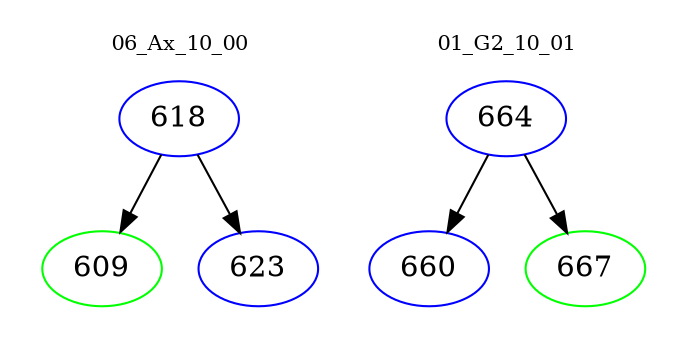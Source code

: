 digraph{
subgraph cluster_0 {
color = white
label = "06_Ax_10_00";
fontsize=10;
T0_618 [label="618", color="blue"]
T0_618 -> T0_609 [color="black"]
T0_609 [label="609", color="green"]
T0_618 -> T0_623 [color="black"]
T0_623 [label="623", color="blue"]
}
subgraph cluster_1 {
color = white
label = "01_G2_10_01";
fontsize=10;
T1_664 [label="664", color="blue"]
T1_664 -> T1_660 [color="black"]
T1_660 [label="660", color="blue"]
T1_664 -> T1_667 [color="black"]
T1_667 [label="667", color="green"]
}
}
